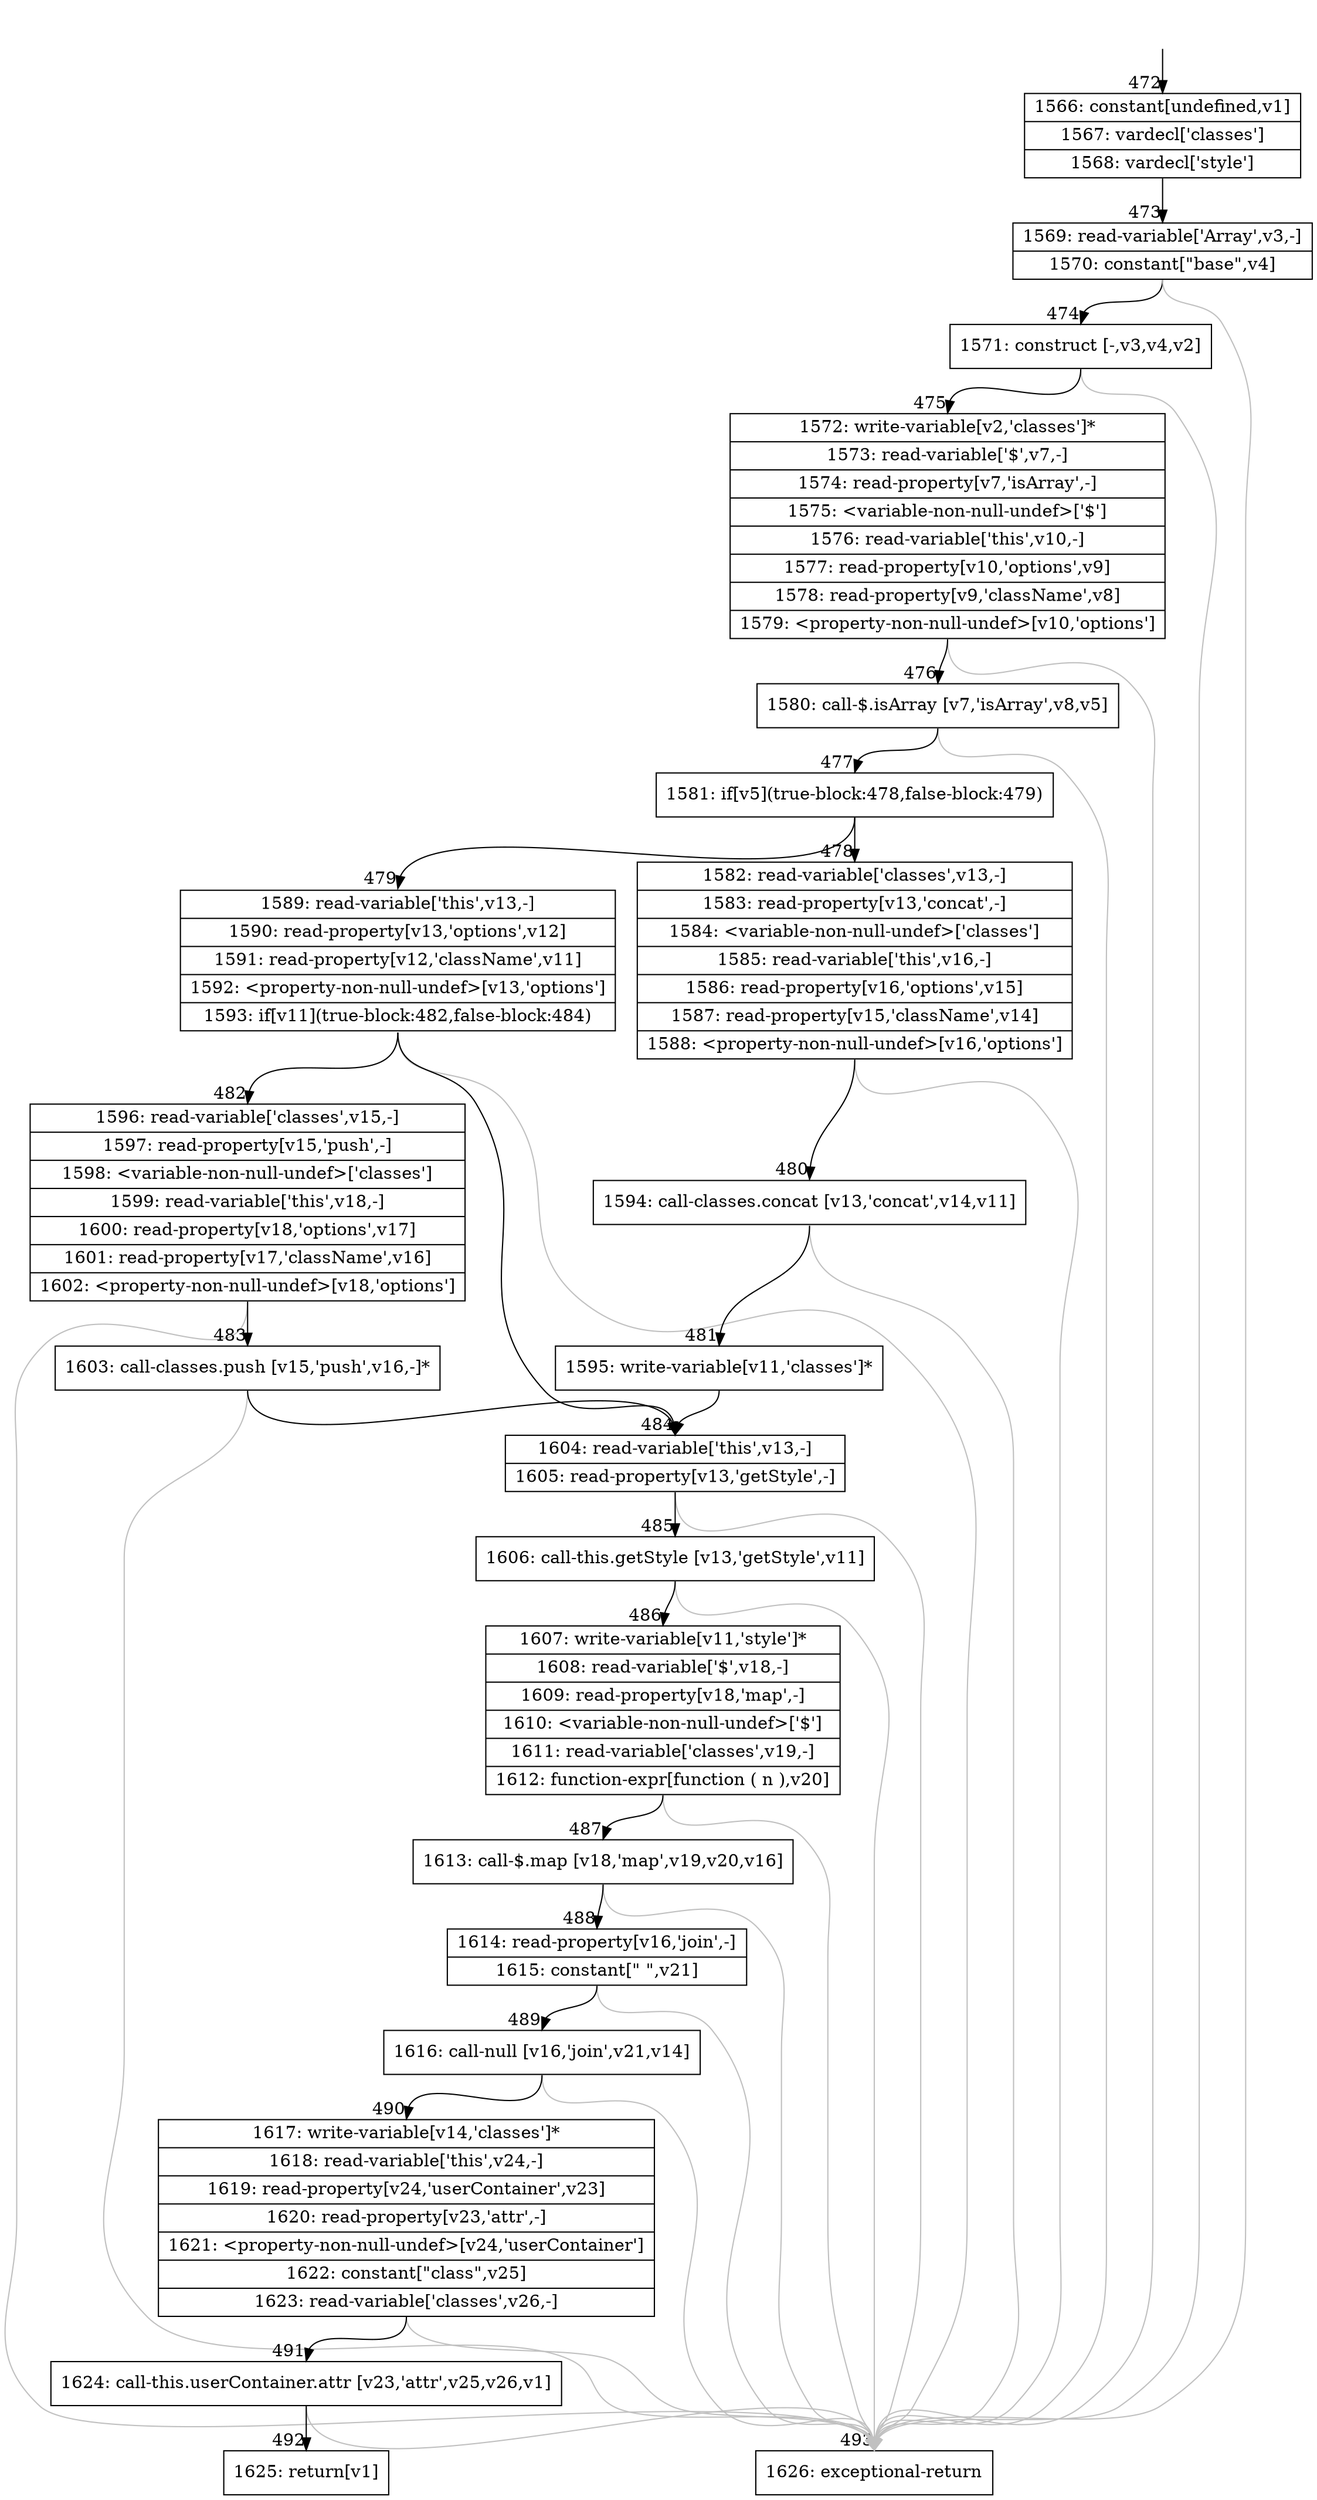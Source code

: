 digraph {
rankdir="TD"
BB_entry29[shape=none,label=""];
BB_entry29 -> BB472 [tailport=s, headport=n, headlabel="    472"]
BB472 [shape=record label="{1566: constant[undefined,v1]|1567: vardecl['classes']|1568: vardecl['style']}" ] 
BB472 -> BB473 [tailport=s, headport=n, headlabel="      473"]
BB473 [shape=record label="{1569: read-variable['Array',v3,-]|1570: constant[\"base\",v4]}" ] 
BB473 -> BB474 [tailport=s, headport=n, headlabel="      474"]
BB473 -> BB493 [tailport=s, headport=n, color=gray, headlabel="      493"]
BB474 [shape=record label="{1571: construct [-,v3,v4,v2]}" ] 
BB474 -> BB475 [tailport=s, headport=n, headlabel="      475"]
BB474 -> BB493 [tailport=s, headport=n, color=gray]
BB475 [shape=record label="{1572: write-variable[v2,'classes']*|1573: read-variable['$',v7,-]|1574: read-property[v7,'isArray',-]|1575: \<variable-non-null-undef\>['$']|1576: read-variable['this',v10,-]|1577: read-property[v10,'options',v9]|1578: read-property[v9,'className',v8]|1579: \<property-non-null-undef\>[v10,'options']}" ] 
BB475 -> BB476 [tailport=s, headport=n, headlabel="      476"]
BB475 -> BB493 [tailport=s, headport=n, color=gray]
BB476 [shape=record label="{1580: call-$.isArray [v7,'isArray',v8,v5]}" ] 
BB476 -> BB477 [tailport=s, headport=n, headlabel="      477"]
BB476 -> BB493 [tailport=s, headport=n, color=gray]
BB477 [shape=record label="{1581: if[v5](true-block:478,false-block:479)}" ] 
BB477 -> BB478 [tailport=s, headport=n, headlabel="      478"]
BB477 -> BB479 [tailport=s, headport=n, headlabel="      479"]
BB478 [shape=record label="{1582: read-variable['classes',v13,-]|1583: read-property[v13,'concat',-]|1584: \<variable-non-null-undef\>['classes']|1585: read-variable['this',v16,-]|1586: read-property[v16,'options',v15]|1587: read-property[v15,'className',v14]|1588: \<property-non-null-undef\>[v16,'options']}" ] 
BB478 -> BB480 [tailport=s, headport=n, headlabel="      480"]
BB478 -> BB493 [tailport=s, headport=n, color=gray]
BB479 [shape=record label="{1589: read-variable['this',v13,-]|1590: read-property[v13,'options',v12]|1591: read-property[v12,'className',v11]|1592: \<property-non-null-undef\>[v13,'options']|1593: if[v11](true-block:482,false-block:484)}" ] 
BB479 -> BB482 [tailport=s, headport=n, headlabel="      482"]
BB479 -> BB484 [tailport=s, headport=n, headlabel="      484"]
BB479 -> BB493 [tailport=s, headport=n, color=gray]
BB480 [shape=record label="{1594: call-classes.concat [v13,'concat',v14,v11]}" ] 
BB480 -> BB481 [tailport=s, headport=n, headlabel="      481"]
BB480 -> BB493 [tailport=s, headport=n, color=gray]
BB481 [shape=record label="{1595: write-variable[v11,'classes']*}" ] 
BB481 -> BB484 [tailport=s, headport=n]
BB482 [shape=record label="{1596: read-variable['classes',v15,-]|1597: read-property[v15,'push',-]|1598: \<variable-non-null-undef\>['classes']|1599: read-variable['this',v18,-]|1600: read-property[v18,'options',v17]|1601: read-property[v17,'className',v16]|1602: \<property-non-null-undef\>[v18,'options']}" ] 
BB482 -> BB483 [tailport=s, headport=n, headlabel="      483"]
BB482 -> BB493 [tailport=s, headport=n, color=gray]
BB483 [shape=record label="{1603: call-classes.push [v15,'push',v16,-]*}" ] 
BB483 -> BB484 [tailport=s, headport=n]
BB483 -> BB493 [tailport=s, headport=n, color=gray]
BB484 [shape=record label="{1604: read-variable['this',v13,-]|1605: read-property[v13,'getStyle',-]}" ] 
BB484 -> BB485 [tailport=s, headport=n, headlabel="      485"]
BB484 -> BB493 [tailport=s, headport=n, color=gray]
BB485 [shape=record label="{1606: call-this.getStyle [v13,'getStyle',v11]}" ] 
BB485 -> BB486 [tailport=s, headport=n, headlabel="      486"]
BB485 -> BB493 [tailport=s, headport=n, color=gray]
BB486 [shape=record label="{1607: write-variable[v11,'style']*|1608: read-variable['$',v18,-]|1609: read-property[v18,'map',-]|1610: \<variable-non-null-undef\>['$']|1611: read-variable['classes',v19,-]|1612: function-expr[function ( n ),v20]}" ] 
BB486 -> BB487 [tailport=s, headport=n, headlabel="      487"]
BB486 -> BB493 [tailport=s, headport=n, color=gray]
BB487 [shape=record label="{1613: call-$.map [v18,'map',v19,v20,v16]}" ] 
BB487 -> BB488 [tailport=s, headport=n, headlabel="      488"]
BB487 -> BB493 [tailport=s, headport=n, color=gray]
BB488 [shape=record label="{1614: read-property[v16,'join',-]|1615: constant[\" \",v21]}" ] 
BB488 -> BB489 [tailport=s, headport=n, headlabel="      489"]
BB488 -> BB493 [tailport=s, headport=n, color=gray]
BB489 [shape=record label="{1616: call-null [v16,'join',v21,v14]}" ] 
BB489 -> BB490 [tailport=s, headport=n, headlabel="      490"]
BB489 -> BB493 [tailport=s, headport=n, color=gray]
BB490 [shape=record label="{1617: write-variable[v14,'classes']*|1618: read-variable['this',v24,-]|1619: read-property[v24,'userContainer',v23]|1620: read-property[v23,'attr',-]|1621: \<property-non-null-undef\>[v24,'userContainer']|1622: constant[\"class\",v25]|1623: read-variable['classes',v26,-]}" ] 
BB490 -> BB491 [tailport=s, headport=n, headlabel="      491"]
BB490 -> BB493 [tailport=s, headport=n, color=gray]
BB491 [shape=record label="{1624: call-this.userContainer.attr [v23,'attr',v25,v26,v1]}" ] 
BB491 -> BB492 [tailport=s, headport=n, headlabel="      492"]
BB491 -> BB493 [tailport=s, headport=n, color=gray]
BB492 [shape=record label="{1625: return[v1]}" ] 
BB493 [shape=record label="{1626: exceptional-return}" ] 
//#$~ 416
}
